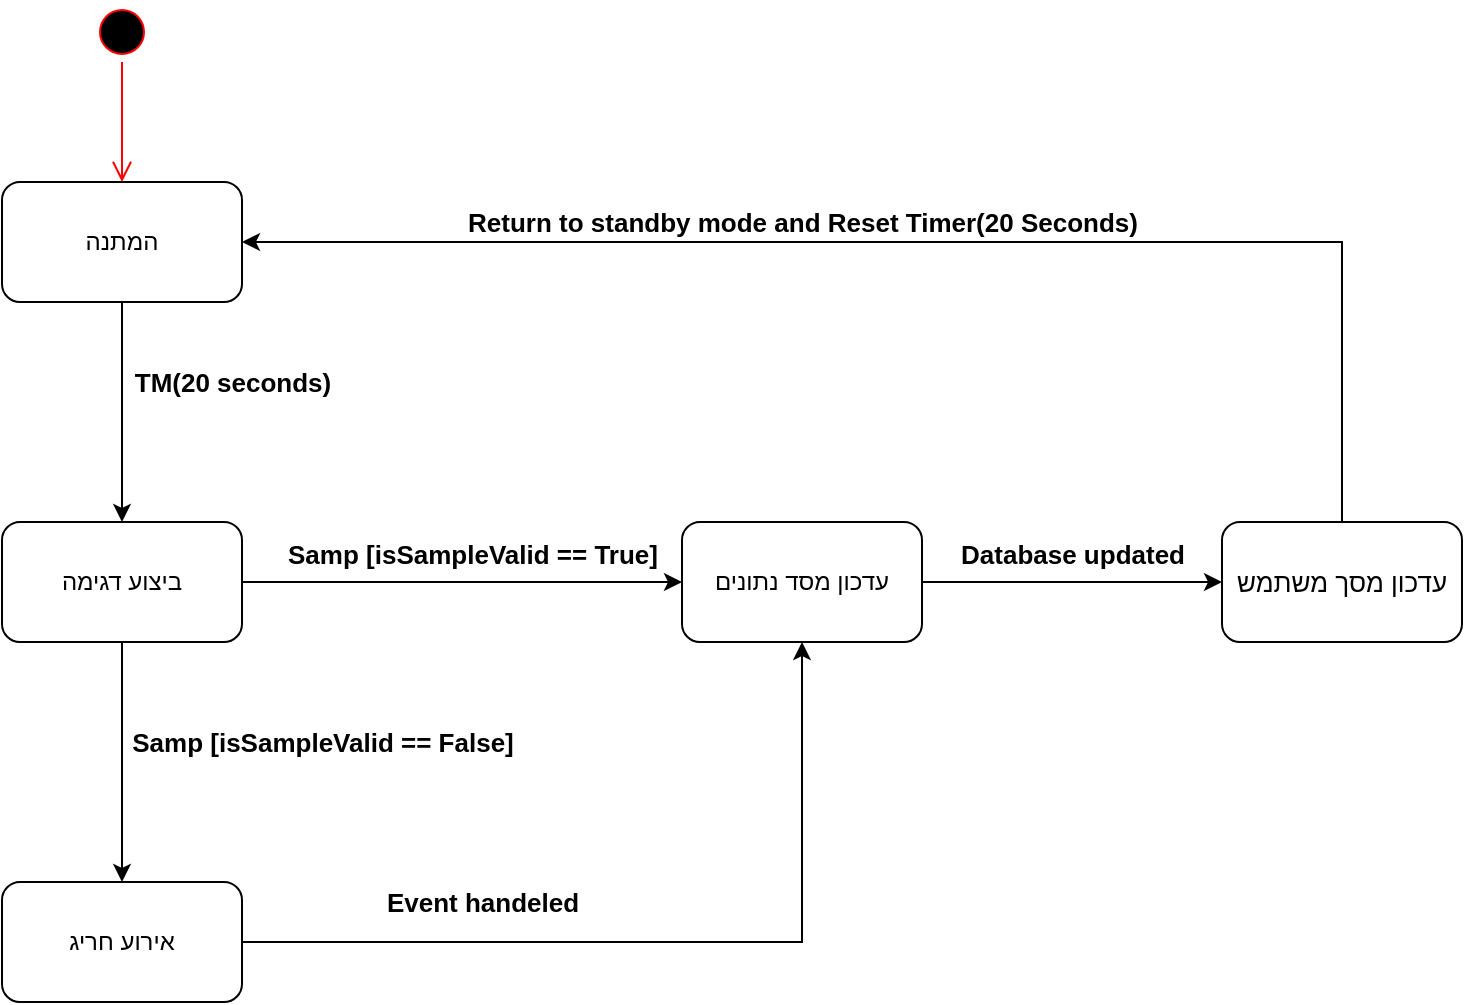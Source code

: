 <mxfile version="17.5.0" type="device"><diagram id="dP91GzP5wDDy1JgWzQO7" name="Page-1"><mxGraphModel dx="828" dy="762" grid="1" gridSize="10" guides="1" tooltips="1" connect="1" arrows="1" fold="1" page="1" pageScale="1" pageWidth="850" pageHeight="1100" math="0" shadow="0"><root><mxCell id="0"/><mxCell id="1" parent="0"/><mxCell id="k3CjlaqW23q_Xah82gTL-1" value="המתנה" style="rounded=1;whiteSpace=wrap;html=1;" vertex="1" parent="1"><mxGeometry x="80" y="130" width="120" height="60" as="geometry"/></mxCell><mxCell id="k3CjlaqW23q_Xah82gTL-2" value="" style="ellipse;html=1;shape=startState;fillColor=#000000;strokeColor=#ff0000;" vertex="1" parent="1"><mxGeometry x="125" y="40" width="30" height="30" as="geometry"/></mxCell><mxCell id="k3CjlaqW23q_Xah82gTL-3" value="" style="edgeStyle=orthogonalEdgeStyle;html=1;verticalAlign=bottom;endArrow=open;endSize=8;strokeColor=#ff0000;rounded=0;" edge="1" source="k3CjlaqW23q_Xah82gTL-2" parent="1"><mxGeometry relative="1" as="geometry"><mxPoint x="140" y="130" as="targetPoint"/></mxGeometry></mxCell><mxCell id="k3CjlaqW23q_Xah82gTL-4" value="" style="endArrow=classic;html=1;rounded=0;exitX=0.5;exitY=1;exitDx=0;exitDy=0;" edge="1" parent="1" source="k3CjlaqW23q_Xah82gTL-1" target="k3CjlaqW23q_Xah82gTL-5"><mxGeometry width="50" height="50" relative="1" as="geometry"><mxPoint x="110" y="390" as="sourcePoint"/><mxPoint x="140" y="300" as="targetPoint"/></mxGeometry></mxCell><mxCell id="k3CjlaqW23q_Xah82gTL-8" style="edgeStyle=orthogonalEdgeStyle;rounded=0;orthogonalLoop=1;jettySize=auto;html=1;entryX=0;entryY=0.5;entryDx=0;entryDy=0;" edge="1" parent="1" source="k3CjlaqW23q_Xah82gTL-5" target="k3CjlaqW23q_Xah82gTL-6"><mxGeometry relative="1" as="geometry"/></mxCell><mxCell id="k3CjlaqW23q_Xah82gTL-9" style="edgeStyle=orthogonalEdgeStyle;rounded=0;orthogonalLoop=1;jettySize=auto;html=1;entryX=0.5;entryY=0;entryDx=0;entryDy=0;" edge="1" parent="1" source="k3CjlaqW23q_Xah82gTL-5" target="k3CjlaqW23q_Xah82gTL-7"><mxGeometry relative="1" as="geometry"/></mxCell><mxCell id="k3CjlaqW23q_Xah82gTL-5" value="ביצוע דגימה" style="rounded=1;whiteSpace=wrap;html=1;" vertex="1" parent="1"><mxGeometry x="80" y="300" width="120" height="60" as="geometry"/></mxCell><mxCell id="k3CjlaqW23q_Xah82gTL-14" style="edgeStyle=orthogonalEdgeStyle;rounded=0;orthogonalLoop=1;jettySize=auto;html=1;fontFamily=Helvetica;fontSize=13;entryX=0;entryY=0.5;entryDx=0;entryDy=0;" edge="1" parent="1" source="k3CjlaqW23q_Xah82gTL-6" target="k3CjlaqW23q_Xah82gTL-15"><mxGeometry relative="1" as="geometry"><mxPoint x="660" y="330" as="targetPoint"/></mxGeometry></mxCell><mxCell id="k3CjlaqW23q_Xah82gTL-6" value="עדכון מסד נתונים" style="rounded=1;whiteSpace=wrap;html=1;" vertex="1" parent="1"><mxGeometry x="420" y="300" width="120" height="60" as="geometry"/></mxCell><mxCell id="k3CjlaqW23q_Xah82gTL-18" style="edgeStyle=orthogonalEdgeStyle;rounded=0;orthogonalLoop=1;jettySize=auto;html=1;fontFamily=Helvetica;fontSize=13;entryX=0.5;entryY=1;entryDx=0;entryDy=0;" edge="1" parent="1" source="k3CjlaqW23q_Xah82gTL-7" target="k3CjlaqW23q_Xah82gTL-6"><mxGeometry relative="1" as="geometry"><mxPoint x="490" y="510" as="targetPoint"/><Array as="points"><mxPoint x="480" y="510"/></Array></mxGeometry></mxCell><mxCell id="k3CjlaqW23q_Xah82gTL-7" value="אירוע חריג" style="rounded=1;whiteSpace=wrap;html=1;" vertex="1" parent="1"><mxGeometry x="80" y="480" width="120" height="60" as="geometry"/></mxCell><mxCell id="k3CjlaqW23q_Xah82gTL-10" value="TM(20 seconds)" style="text;html=1;align=center;verticalAlign=middle;resizable=0;points=[];autosize=1;strokeColor=none;fillColor=none;fontStyle=1;fontSize=13;fontFamily=Helvetica;" vertex="1" parent="1"><mxGeometry x="140" y="220" width="110" height="20" as="geometry"/></mxCell><mxCell id="k3CjlaqW23q_Xah82gTL-11" value="Samp [isSampleValid == True]" style="text;html=1;align=center;verticalAlign=middle;resizable=0;points=[];autosize=1;strokeColor=none;fillColor=none;fontStyle=1;fontSize=13;fontFamily=Helvetica;" vertex="1" parent="1"><mxGeometry x="215" y="306" width="200" height="20" as="geometry"/></mxCell><mxCell id="k3CjlaqW23q_Xah82gTL-19" style="edgeStyle=orthogonalEdgeStyle;rounded=0;orthogonalLoop=1;jettySize=auto;html=1;entryX=1;entryY=0.5;entryDx=0;entryDy=0;fontFamily=Helvetica;fontSize=13;exitX=0.5;exitY=0;exitDx=0;exitDy=0;" edge="1" parent="1" source="k3CjlaqW23q_Xah82gTL-15" target="k3CjlaqW23q_Xah82gTL-1"><mxGeometry relative="1" as="geometry"><Array as="points"><mxPoint x="750" y="160"/></Array></mxGeometry></mxCell><mxCell id="k3CjlaqW23q_Xah82gTL-15" value="עדכון מסך משתמש" style="rounded=1;whiteSpace=wrap;html=1;fontFamily=Helvetica;fontSize=13;" vertex="1" parent="1"><mxGeometry x="690" y="300" width="120" height="60" as="geometry"/></mxCell><mxCell id="k3CjlaqW23q_Xah82gTL-16" value="Database updated" style="text;html=1;align=center;verticalAlign=middle;resizable=0;points=[];autosize=1;strokeColor=none;fillColor=none;fontStyle=1;fontSize=13;fontFamily=Helvetica;" vertex="1" parent="1"><mxGeometry x="550" y="306" width="130" height="20" as="geometry"/></mxCell><mxCell id="k3CjlaqW23q_Xah82gTL-17" value="Samp [isSampleValid == False]" style="text;html=1;align=center;verticalAlign=middle;resizable=0;points=[];autosize=1;strokeColor=none;fillColor=none;fontStyle=1;fontSize=13;fontFamily=Helvetica;" vertex="1" parent="1"><mxGeometry x="135" y="400" width="210" height="20" as="geometry"/></mxCell><mxCell id="k3CjlaqW23q_Xah82gTL-20" value="Return to standby mode and Reset Timer(20 Seconds)" style="text;html=1;align=center;verticalAlign=middle;resizable=0;points=[];autosize=1;strokeColor=none;fillColor=none;fontStyle=1;fontSize=13;fontFamily=Helvetica;" vertex="1" parent="1"><mxGeometry x="305" y="140" width="350" height="20" as="geometry"/></mxCell><mxCell id="k3CjlaqW23q_Xah82gTL-21" value="Event handeled" style="text;html=1;align=center;verticalAlign=middle;resizable=0;points=[];autosize=1;strokeColor=none;fillColor=none;fontStyle=1;fontSize=13;fontFamily=Helvetica;" vertex="1" parent="1"><mxGeometry x="265" y="480" width="110" height="20" as="geometry"/></mxCell></root></mxGraphModel></diagram></mxfile>